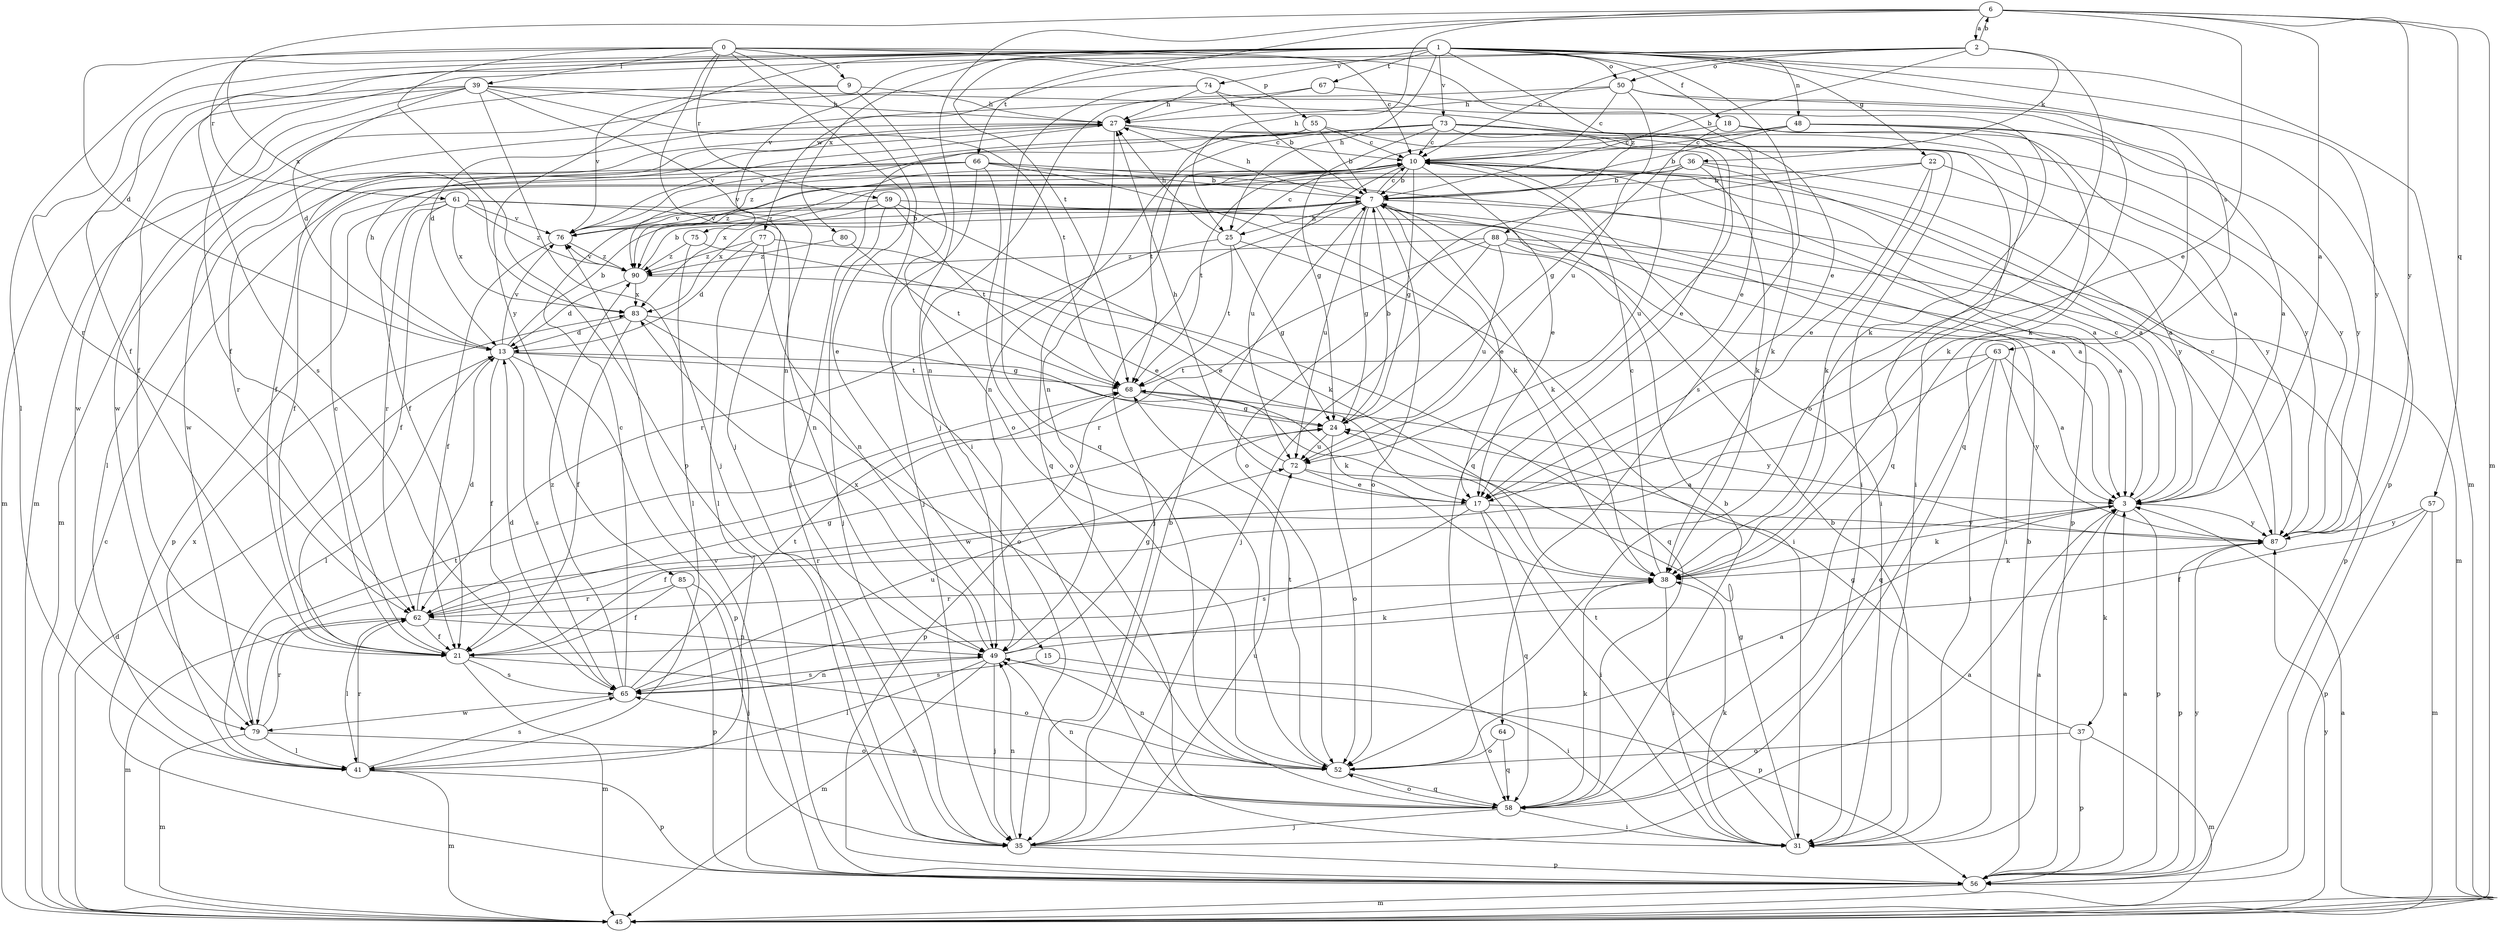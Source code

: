 strict digraph  {
0;
1;
2;
3;
6;
7;
9;
10;
13;
15;
17;
18;
21;
22;
24;
25;
27;
31;
35;
36;
37;
38;
39;
41;
45;
48;
49;
50;
52;
55;
56;
57;
58;
59;
61;
62;
63;
64;
65;
66;
67;
68;
72;
73;
74;
75;
76;
77;
79;
80;
83;
85;
87;
88;
90;
0 -> 9  [label=c];
0 -> 10  [label=c];
0 -> 13  [label=d];
0 -> 15  [label=e];
0 -> 17  [label=e];
0 -> 31  [label=i];
0 -> 35  [label=j];
0 -> 39  [label=l];
0 -> 55  [label=p];
0 -> 56  [label=p];
0 -> 59  [label=r];
0 -> 61  [label=r];
1 -> 18  [label=f];
1 -> 21  [label=f];
1 -> 22  [label=g];
1 -> 25  [label=h];
1 -> 41  [label=l];
1 -> 45  [label=m];
1 -> 48  [label=n];
1 -> 50  [label=o];
1 -> 62  [label=r];
1 -> 63  [label=s];
1 -> 64  [label=s];
1 -> 65  [label=s];
1 -> 66  [label=t];
1 -> 67  [label=t];
1 -> 73  [label=v];
1 -> 74  [label=v];
1 -> 75  [label=v];
1 -> 80  [label=x];
1 -> 85  [label=y];
1 -> 87  [label=y];
1 -> 88  [label=z];
2 -> 6  [label=b];
2 -> 7  [label=b];
2 -> 10  [label=c];
2 -> 21  [label=f];
2 -> 36  [label=k];
2 -> 50  [label=o];
2 -> 52  [label=o];
2 -> 77  [label=w];
3 -> 10  [label=c];
3 -> 21  [label=f];
3 -> 37  [label=k];
3 -> 38  [label=k];
3 -> 56  [label=p];
3 -> 87  [label=y];
6 -> 2  [label=a];
6 -> 3  [label=a];
6 -> 17  [label=e];
6 -> 25  [label=h];
6 -> 35  [label=j];
6 -> 45  [label=m];
6 -> 57  [label=q];
6 -> 68  [label=t];
6 -> 83  [label=x];
6 -> 87  [label=y];
7 -> 10  [label=c];
7 -> 17  [label=e];
7 -> 24  [label=g];
7 -> 25  [label=h];
7 -> 27  [label=h];
7 -> 35  [label=j];
7 -> 38  [label=k];
7 -> 45  [label=m];
7 -> 52  [label=o];
7 -> 72  [label=u];
7 -> 76  [label=v];
9 -> 27  [label=h];
9 -> 45  [label=m];
9 -> 52  [label=o];
9 -> 76  [label=v];
10 -> 7  [label=b];
10 -> 17  [label=e];
10 -> 24  [label=g];
10 -> 31  [label=i];
10 -> 56  [label=p];
10 -> 68  [label=t];
10 -> 72  [label=u];
10 -> 76  [label=v];
10 -> 87  [label=y];
10 -> 90  [label=z];
13 -> 7  [label=b];
13 -> 21  [label=f];
13 -> 27  [label=h];
13 -> 38  [label=k];
13 -> 41  [label=l];
13 -> 56  [label=p];
13 -> 65  [label=s];
13 -> 68  [label=t];
13 -> 76  [label=v];
15 -> 31  [label=i];
15 -> 65  [label=s];
17 -> 31  [label=i];
17 -> 58  [label=q];
17 -> 62  [label=r];
17 -> 65  [label=s];
17 -> 87  [label=y];
18 -> 3  [label=a];
18 -> 10  [label=c];
18 -> 24  [label=g];
18 -> 58  [label=q];
21 -> 10  [label=c];
21 -> 45  [label=m];
21 -> 52  [label=o];
21 -> 65  [label=s];
22 -> 3  [label=a];
22 -> 7  [label=b];
22 -> 17  [label=e];
22 -> 38  [label=k];
22 -> 52  [label=o];
24 -> 7  [label=b];
24 -> 52  [label=o];
24 -> 72  [label=u];
25 -> 10  [label=c];
25 -> 24  [label=g];
25 -> 27  [label=h];
25 -> 31  [label=i];
25 -> 62  [label=r];
25 -> 68  [label=t];
27 -> 10  [label=c];
27 -> 21  [label=f];
27 -> 31  [label=i];
27 -> 45  [label=m];
27 -> 58  [label=q];
27 -> 76  [label=v];
27 -> 79  [label=w];
27 -> 87  [label=y];
31 -> 3  [label=a];
31 -> 7  [label=b];
31 -> 24  [label=g];
31 -> 38  [label=k];
31 -> 68  [label=t];
35 -> 3  [label=a];
35 -> 7  [label=b];
35 -> 49  [label=n];
35 -> 56  [label=p];
35 -> 72  [label=u];
36 -> 3  [label=a];
36 -> 7  [label=b];
36 -> 21  [label=f];
36 -> 38  [label=k];
36 -> 72  [label=u];
36 -> 83  [label=x];
36 -> 87  [label=y];
36 -> 90  [label=z];
37 -> 24  [label=g];
37 -> 45  [label=m];
37 -> 52  [label=o];
37 -> 56  [label=p];
38 -> 10  [label=c];
38 -> 31  [label=i];
38 -> 62  [label=r];
39 -> 13  [label=d];
39 -> 17  [label=e];
39 -> 21  [label=f];
39 -> 27  [label=h];
39 -> 35  [label=j];
39 -> 45  [label=m];
39 -> 49  [label=n];
39 -> 68  [label=t];
39 -> 79  [label=w];
41 -> 45  [label=m];
41 -> 56  [label=p];
41 -> 62  [label=r];
41 -> 65  [label=s];
41 -> 83  [label=x];
45 -> 3  [label=a];
45 -> 10  [label=c];
45 -> 13  [label=d];
45 -> 87  [label=y];
48 -> 3  [label=a];
48 -> 7  [label=b];
48 -> 10  [label=c];
48 -> 38  [label=k];
48 -> 49  [label=n];
48 -> 87  [label=y];
49 -> 24  [label=g];
49 -> 35  [label=j];
49 -> 38  [label=k];
49 -> 41  [label=l];
49 -> 45  [label=m];
49 -> 56  [label=p];
49 -> 65  [label=s];
49 -> 83  [label=x];
50 -> 10  [label=c];
50 -> 13  [label=d];
50 -> 27  [label=h];
50 -> 56  [label=p];
50 -> 58  [label=q];
50 -> 72  [label=u];
52 -> 3  [label=a];
52 -> 49  [label=n];
52 -> 58  [label=q];
52 -> 68  [label=t];
55 -> 7  [label=b];
55 -> 10  [label=c];
55 -> 17  [label=e];
55 -> 35  [label=j];
55 -> 68  [label=t];
56 -> 3  [label=a];
56 -> 7  [label=b];
56 -> 45  [label=m];
56 -> 76  [label=v];
56 -> 87  [label=y];
57 -> 21  [label=f];
57 -> 45  [label=m];
57 -> 56  [label=p];
57 -> 87  [label=y];
58 -> 7  [label=b];
58 -> 31  [label=i];
58 -> 35  [label=j];
58 -> 38  [label=k];
58 -> 49  [label=n];
58 -> 52  [label=o];
58 -> 65  [label=s];
59 -> 3  [label=a];
59 -> 35  [label=j];
59 -> 38  [label=k];
59 -> 68  [label=t];
59 -> 76  [label=v];
59 -> 83  [label=x];
61 -> 3  [label=a];
61 -> 21  [label=f];
61 -> 49  [label=n];
61 -> 56  [label=p];
61 -> 62  [label=r];
61 -> 76  [label=v];
61 -> 83  [label=x];
61 -> 90  [label=z];
62 -> 13  [label=d];
62 -> 21  [label=f];
62 -> 24  [label=g];
62 -> 41  [label=l];
62 -> 45  [label=m];
62 -> 49  [label=n];
63 -> 3  [label=a];
63 -> 31  [label=i];
63 -> 58  [label=q];
63 -> 68  [label=t];
63 -> 79  [label=w];
63 -> 87  [label=y];
64 -> 52  [label=o];
64 -> 58  [label=q];
65 -> 10  [label=c];
65 -> 13  [label=d];
65 -> 49  [label=n];
65 -> 68  [label=t];
65 -> 72  [label=u];
65 -> 79  [label=w];
65 -> 90  [label=z];
66 -> 3  [label=a];
66 -> 7  [label=b];
66 -> 21  [label=f];
66 -> 35  [label=j];
66 -> 38  [label=k];
66 -> 41  [label=l];
66 -> 52  [label=o];
66 -> 62  [label=r];
67 -> 27  [label=h];
67 -> 38  [label=k];
67 -> 49  [label=n];
68 -> 24  [label=g];
68 -> 56  [label=p];
68 -> 87  [label=y];
72 -> 3  [label=a];
72 -> 17  [label=e];
72 -> 27  [label=h];
73 -> 10  [label=c];
73 -> 24  [label=g];
73 -> 31  [label=i];
73 -> 38  [label=k];
73 -> 49  [label=n];
73 -> 58  [label=q];
73 -> 76  [label=v];
73 -> 87  [label=y];
73 -> 90  [label=z];
74 -> 7  [label=b];
74 -> 27  [label=h];
74 -> 38  [label=k];
74 -> 58  [label=q];
74 -> 79  [label=w];
75 -> 17  [label=e];
75 -> 41  [label=l];
75 -> 90  [label=z];
76 -> 7  [label=b];
76 -> 21  [label=f];
76 -> 90  [label=z];
77 -> 13  [label=d];
77 -> 17  [label=e];
77 -> 41  [label=l];
77 -> 49  [label=n];
77 -> 90  [label=z];
79 -> 41  [label=l];
79 -> 45  [label=m];
79 -> 52  [label=o];
79 -> 62  [label=r];
79 -> 68  [label=t];
80 -> 68  [label=t];
80 -> 90  [label=z];
83 -> 13  [label=d];
83 -> 21  [label=f];
83 -> 24  [label=g];
83 -> 52  [label=o];
85 -> 21  [label=f];
85 -> 35  [label=j];
85 -> 56  [label=p];
85 -> 62  [label=r];
87 -> 10  [label=c];
87 -> 38  [label=k];
87 -> 56  [label=p];
88 -> 3  [label=a];
88 -> 31  [label=i];
88 -> 35  [label=j];
88 -> 56  [label=p];
88 -> 62  [label=r];
88 -> 72  [label=u];
88 -> 90  [label=z];
90 -> 7  [label=b];
90 -> 13  [label=d];
90 -> 58  [label=q];
90 -> 76  [label=v];
90 -> 83  [label=x];
}
